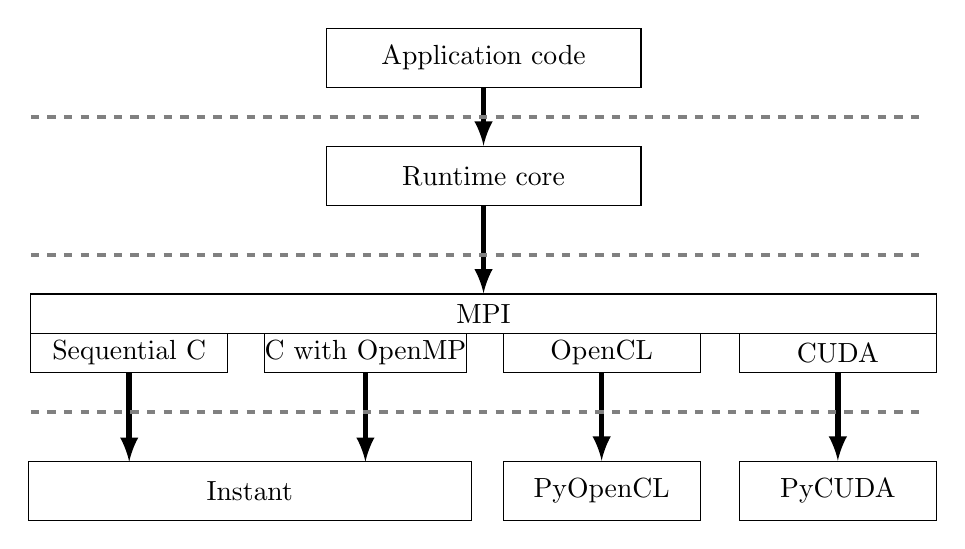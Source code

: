 \begin{tikzpicture}[terminal/.style={draw, rectangle, 
 inner sep = 0pt, rounded corners=0mm, minimum height=0.75cm},
arrow/.style={-latex, draw, line width=2pt, black},
sep/.style={dashed, line width=1.5pt, gray}]


\node (user) at (0,0) [terminal, minimum width=4cm] {Application code};
\node (rt) at (0, -1.5) [terminal, minimum width=4cm] {Runtime core};

\node (mpi) at (0, -3.25) [terminal, minimum width=11.5cm, minimum height=0.5cm] {MPI};
\node (sc) at (-4.5, -3.75) [terminal, minimum width=2.5cm, minimum height=0.5cm] {Sequential C};
\node (oc) at (-1.5, -3.75) [terminal, minimum width=2.5cm, minimum height=0.5cm] {C with OpenMP};

\node (cl) at (1.5, -3.75) [terminal, minimum width=2.5cm, minimum height=0.5cm] {OpenCL};
\node (cu) at (4.5, -3.75) [terminal, minimum width=2.5cm, minimum height=0.5cm] {CUDA};

\node (instant) at (-2.97, -5.5) [terminal, minimum width=5.625cm] {Instant};
\node (pycl) at (1.5, -5.5) [terminal, minimum width=2.5cm] {PyOpenCL};
\node (pycu) at (4.5, -5.5) [terminal, minimum width=2.5cm] {PyCUDA};

\draw[arrow] (user) -- (rt);
\draw[arrow] (rt.south) -- (mpi.north);
% \draw[arrow] (rt.south) -- (cl.north);
% \draw[arrow] (rt.south) -- (cu.north);
\draw[arrow] (sc.south) -- +(0, -1.125);
\draw[arrow] (oc.south) -- +(0, -1.125);
\draw[arrow] (cl) -- (pycl);
\draw[arrow] (cu) -- (pycu);

\draw[sep] (-5.75, -0.75) -- (5.625, -0.75);
\draw[sep] (-5.75, -2.5) -- (5.625, -2.5);
\draw[sep] (-5.75, -4.5) -- (5.625, -4.5);

\end{tikzpicture}
